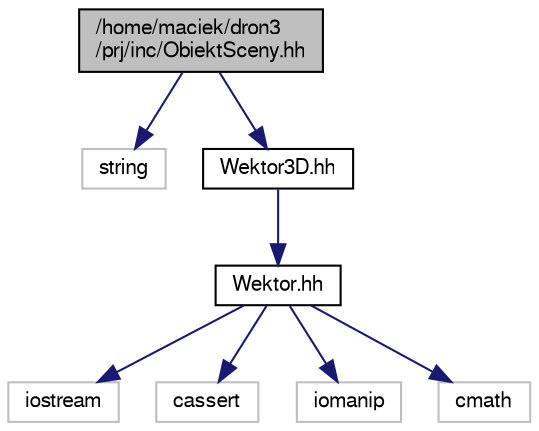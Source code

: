 digraph "/home/maciek/dron3/prj/inc/ObiektSceny.hh"
{
 // LATEX_PDF_SIZE
  edge [fontname="FreeSans",fontsize="10",labelfontname="FreeSans",labelfontsize="10"];
  node [fontname="FreeSans",fontsize="10",shape=record];
  Node1 [label="/home/maciek/dron3\l/prj/inc/ObiektSceny.hh",height=0.2,width=0.4,color="black", fillcolor="grey75", style="filled", fontcolor="black",tooltip="Ten plik zawiera definicję klasy ObiektSceny."];
  Node1 -> Node2 [color="midnightblue",fontsize="10",style="solid",fontname="FreeSans"];
  Node2 [label="string",height=0.2,width=0.4,color="grey75", fillcolor="white", style="filled",tooltip=" "];
  Node1 -> Node3 [color="midnightblue",fontsize="10",style="solid",fontname="FreeSans"];
  Node3 [label="Wektor3D.hh",height=0.2,width=0.4,color="black", fillcolor="white", style="filled",URL="$a00071.html",tooltip="Ten plik zawiera definicję klasy Wektor3D."];
  Node3 -> Node4 [color="midnightblue",fontsize="10",style="solid",fontname="FreeSans"];
  Node4 [label="Wektor.hh",height=0.2,width=0.4,color="black", fillcolor="white", style="filled",URL="$a00068.html",tooltip="Ten plik zawiera definicję szablonu Wektor<>"];
  Node4 -> Node5 [color="midnightblue",fontsize="10",style="solid",fontname="FreeSans"];
  Node5 [label="iostream",height=0.2,width=0.4,color="grey75", fillcolor="white", style="filled",tooltip=" "];
  Node4 -> Node6 [color="midnightblue",fontsize="10",style="solid",fontname="FreeSans"];
  Node6 [label="cassert",height=0.2,width=0.4,color="grey75", fillcolor="white", style="filled",tooltip=" "];
  Node4 -> Node7 [color="midnightblue",fontsize="10",style="solid",fontname="FreeSans"];
  Node7 [label="iomanip",height=0.2,width=0.4,color="grey75", fillcolor="white", style="filled",tooltip=" "];
  Node4 -> Node8 [color="midnightblue",fontsize="10",style="solid",fontname="FreeSans"];
  Node8 [label="cmath",height=0.2,width=0.4,color="grey75", fillcolor="white", style="filled",tooltip=" "];
}
